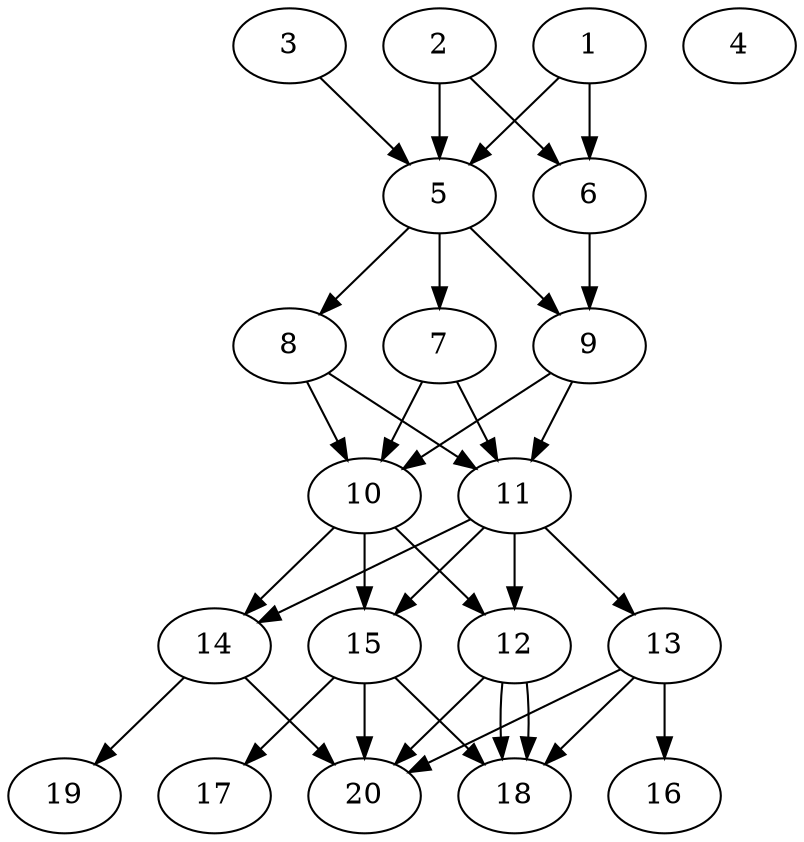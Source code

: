// DAG automatically generated by daggen at Tue Jul 23 14:31:37 2019
// ./daggen --dot -n 20 --ccr 0.5 --fat 0.5 --regular 0.5 --density 0.8 --mindata 5242880 --maxdata 52428800 
digraph G {
  1 [size="20111360", alpha="0.15", expect_size="10055680"] 
  1 -> 5 [size ="10055680"]
  1 -> 6 [size ="10055680"]
  2 [size="101558272", alpha="0.04", expect_size="50779136"] 
  2 -> 5 [size ="50779136"]
  2 -> 6 [size ="50779136"]
  3 [size="83492864", alpha="0.10", expect_size="41746432"] 
  3 -> 5 [size ="41746432"]
  4 [size="31526912", alpha="0.04", expect_size="15763456"] 
  5 [size="98123776", alpha="0.04", expect_size="49061888"] 
  5 -> 7 [size ="49061888"]
  5 -> 8 [size ="49061888"]
  5 -> 9 [size ="49061888"]
  6 [size="13393920", alpha="0.06", expect_size="6696960"] 
  6 -> 9 [size ="6696960"]
  7 [size="96716800", alpha="0.16", expect_size="48358400"] 
  7 -> 10 [size ="48358400"]
  7 -> 11 [size ="48358400"]
  8 [size="32114688", alpha="0.00", expect_size="16057344"] 
  8 -> 10 [size ="16057344"]
  8 -> 11 [size ="16057344"]
  9 [size="73109504", alpha="0.05", expect_size="36554752"] 
  9 -> 10 [size ="36554752"]
  9 -> 11 [size ="36554752"]
  10 [size="104456192", alpha="0.18", expect_size="52228096"] 
  10 -> 12 [size ="52228096"]
  10 -> 14 [size ="52228096"]
  10 -> 15 [size ="52228096"]
  11 [size="94877696", alpha="0.02", expect_size="47438848"] 
  11 -> 12 [size ="47438848"]
  11 -> 13 [size ="47438848"]
  11 -> 14 [size ="47438848"]
  11 -> 15 [size ="47438848"]
  12 [size="70404096", alpha="0.17", expect_size="35202048"] 
  12 -> 18 [size ="35202048"]
  12 -> 18 [size ="35202048"]
  12 -> 20 [size ="35202048"]
  13 [size="91086848", alpha="0.06", expect_size="45543424"] 
  13 -> 16 [size ="45543424"]
  13 -> 18 [size ="45543424"]
  13 -> 20 [size ="45543424"]
  14 [size="45991936", alpha="0.12", expect_size="22995968"] 
  14 -> 19 [size ="22995968"]
  14 -> 20 [size ="22995968"]
  15 [size="63121408", alpha="0.04", expect_size="31560704"] 
  15 -> 17 [size ="31560704"]
  15 -> 18 [size ="31560704"]
  15 -> 20 [size ="31560704"]
  16 [size="82651136", alpha="0.02", expect_size="41325568"] 
  17 [size="18044928", alpha="0.19", expect_size="9022464"] 
  18 [size="93638656", alpha="0.03", expect_size="46819328"] 
  19 [size="95592448", alpha="0.01", expect_size="47796224"] 
  20 [size="26724352", alpha="0.01", expect_size="13362176"] 
}
